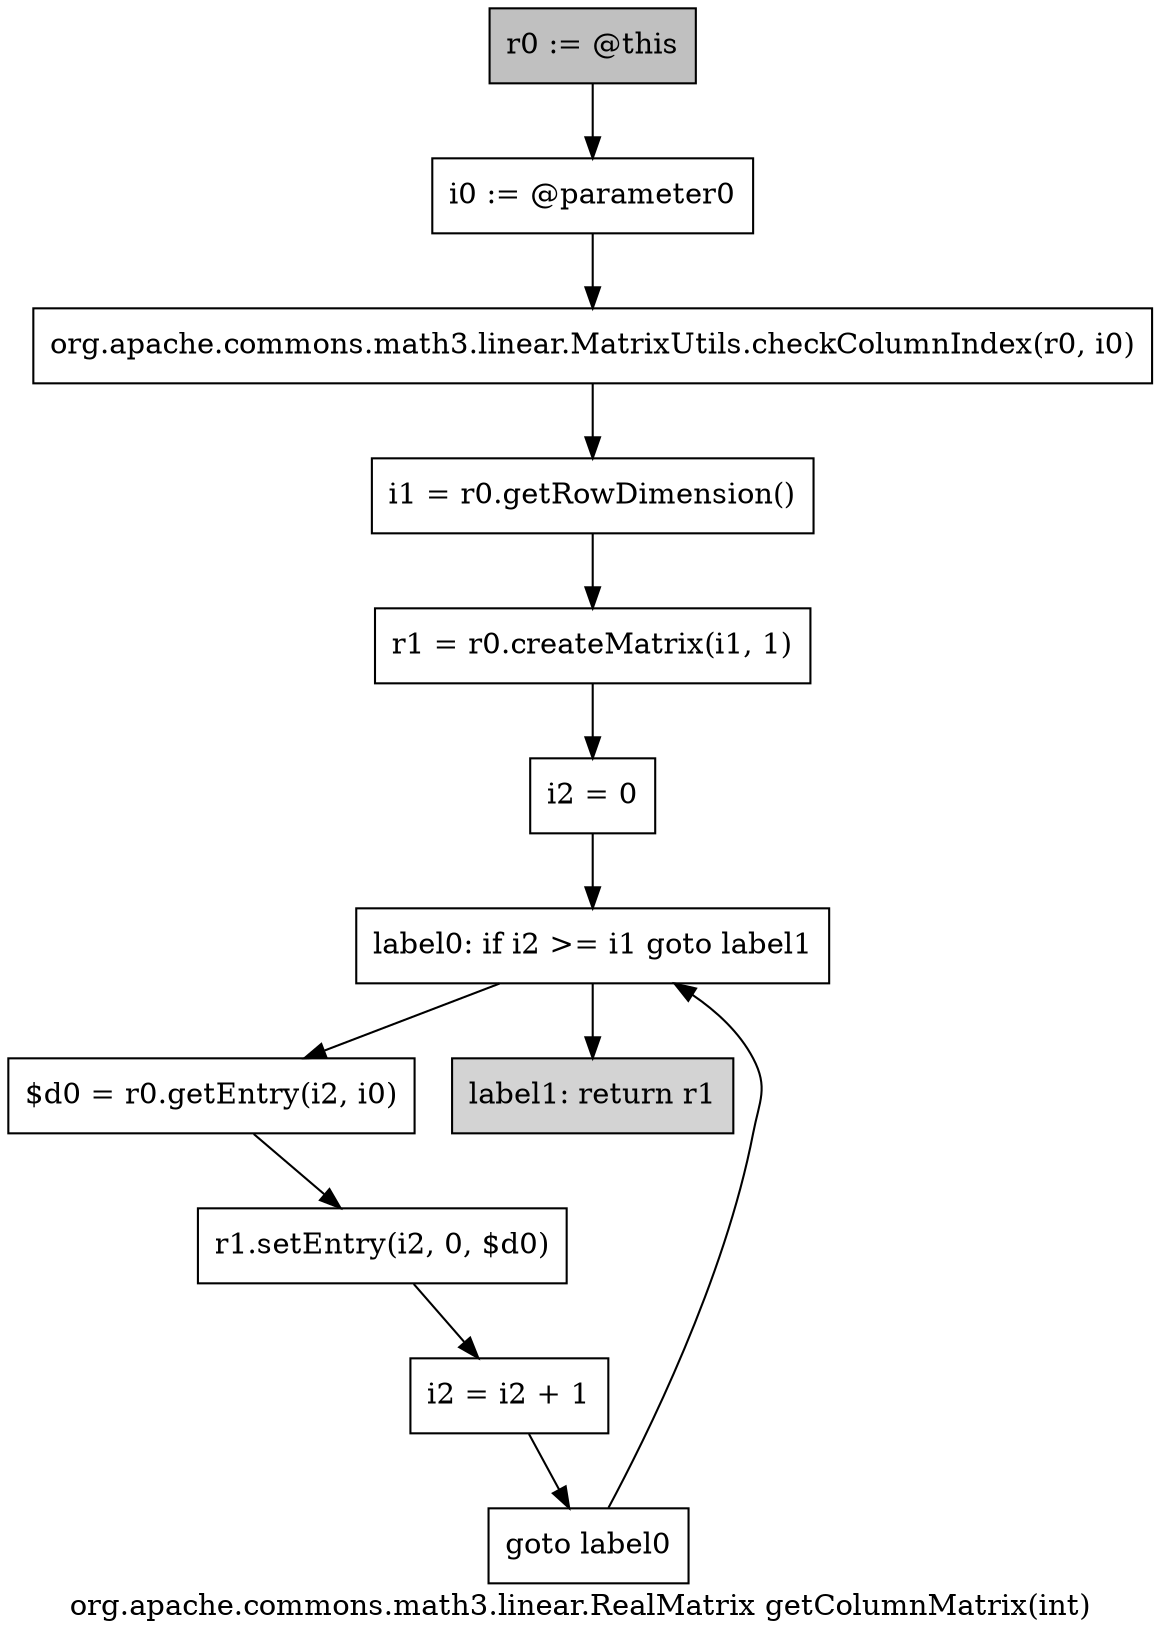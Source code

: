 digraph "org.apache.commons.math3.linear.RealMatrix getColumnMatrix(int)" {
    label="org.apache.commons.math3.linear.RealMatrix getColumnMatrix(int)";
    node [shape=box];
    "0" [style=filled,fillcolor=gray,label="r0 := @this",];
    "1" [label="i0 := @parameter0",];
    "0"->"1";
    "2" [label="org.apache.commons.math3.linear.MatrixUtils.checkColumnIndex(r0, i0)",];
    "1"->"2";
    "3" [label="i1 = r0.getRowDimension()",];
    "2"->"3";
    "4" [label="r1 = r0.createMatrix(i1, 1)",];
    "3"->"4";
    "5" [label="i2 = 0",];
    "4"->"5";
    "6" [label="label0: if i2 >= i1 goto label1",];
    "5"->"6";
    "7" [label="$d0 = r0.getEntry(i2, i0)",];
    "6"->"7";
    "11" [style=filled,fillcolor=lightgray,label="label1: return r1",];
    "6"->"11";
    "8" [label="r1.setEntry(i2, 0, $d0)",];
    "7"->"8";
    "9" [label="i2 = i2 + 1",];
    "8"->"9";
    "10" [label="goto label0",];
    "9"->"10";
    "10"->"6";
}
